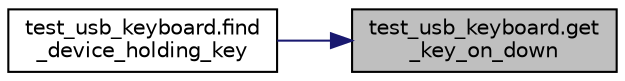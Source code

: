 digraph "test_usb_keyboard.get_key_on_down"
{
 // LATEX_PDF_SIZE
  edge [fontname="Helvetica",fontsize="10",labelfontname="Helvetica",labelfontsize="10"];
  node [fontname="Helvetica",fontsize="10",shape=record];
  rankdir="RL";
  Node1 [label="test_usb_keyboard.get\l_key_on_down",height=0.2,width=0.4,color="black", fillcolor="grey75", style="filled", fontcolor="black",tooltip=" "];
  Node1 -> Node2 [dir="back",color="midnightblue",fontsize="10",style="solid",fontname="Helvetica"];
  Node2 [label="test_usb_keyboard.find\l_device_holding_key",height=0.2,width=0.4,color="black", fillcolor="white", style="filled",URL="$namespacetest__usb__keyboard.html#aa5ff0bf08805c064de766180ed314b92",tooltip=" "];
}
